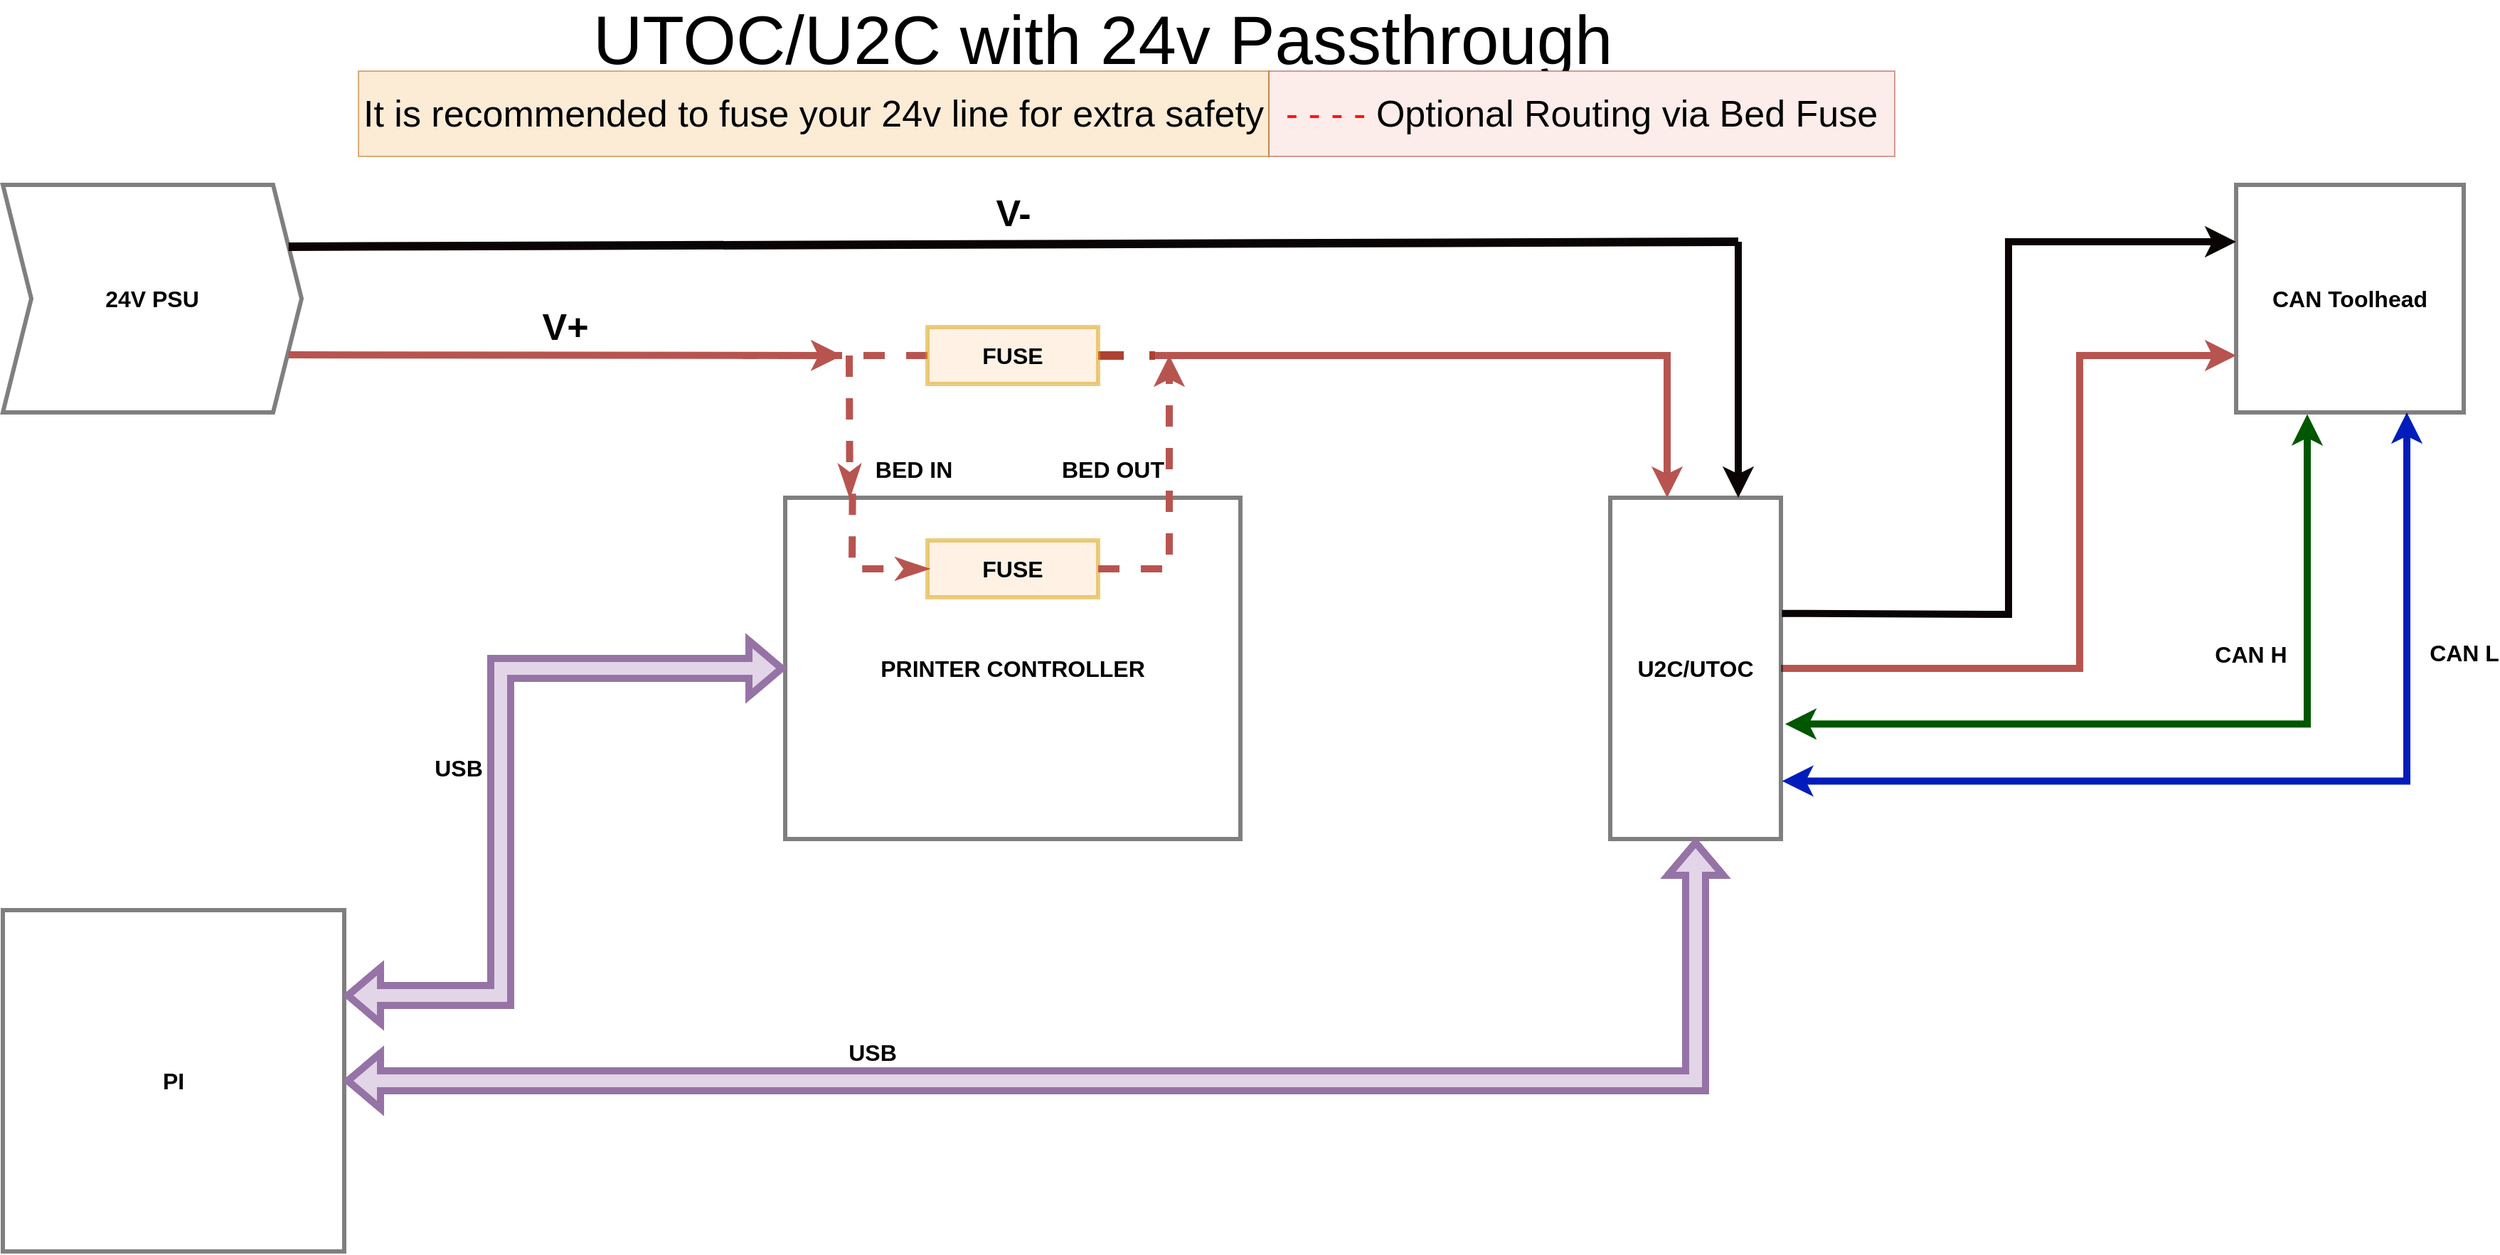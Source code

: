 <mxfile version="20.2.2" type="github"><diagram name="Page-1" id="16e2658f-23c8-b752-8be9-c03fbebb8bbe"><mxGraphModel dx="3678" dy="458" grid="1" gridSize="10" guides="1" tooltips="1" connect="1" arrows="1" fold="1" page="1" pageScale="1" pageWidth="1600" pageHeight="900" background="none" math="0" shadow="0"><root><mxCell id="0"/><mxCell id="1" parent="0"/><mxCell id="tk3jWDGdzixleCatkMts-180" style="edgeStyle=elbowEdgeStyle;rounded=0;orthogonalLoop=1;jettySize=auto;html=1;labelBackgroundColor=default;fontSize=16;fontColor=none;startArrow=none;startFill=0;endArrow=none;endFill=0;strokeColor=#b85450;strokeWidth=5;dashed=1;fillColor=#f8cecc;" edge="1" parent="1" source="tk3jWDGdzixleCatkMts-201"><mxGeometry relative="1" as="geometry"><mxPoint x="630" y="1160" as="targetPoint"/></mxGeometry></mxCell><mxCell id="tk3jWDGdzixleCatkMts-181" value="CAN L" style="edgeStyle=elbowEdgeStyle;rounded=0;orthogonalLoop=1;jettySize=auto;html=1;labelBackgroundColor=default;fontSize=16;fontColor=none;startArrow=classic;startFill=1;endArrow=classic;endFill=1;strokeColor=#001DBC;strokeWidth=5;fillColor=#0050ef;fontStyle=1;entryX=1.007;entryY=0.83;entryDx=0;entryDy=0;entryPerimeter=0;" edge="1" parent="1" source="tk3jWDGdzixleCatkMts-182" target="tk3jWDGdzixleCatkMts-192"><mxGeometry x="-0.513" y="40" relative="1" as="geometry"><mxPoint x="1800.0" y="1450" as="targetPoint"/><Array as="points"><mxPoint x="1800" y="1330"/></Array><mxPoint y="-1" as="offset"/></mxGeometry></mxCell><mxCell id="tk3jWDGdzixleCatkMts-182" value="CAN Toolhead" style="whiteSpace=wrap;html=1;aspect=fixed;rounded=0;glass=0;labelBorderColor=none;sketch=0;fontSize=16;fontColor=none;strokeColor=default;strokeWidth=3;fillColor=none;opacity=50;fontStyle=1" vertex="1" parent="1"><mxGeometry x="1680" y="1040" width="160" height="160" as="geometry"/></mxCell><mxCell id="tk3jWDGdzixleCatkMts-183" value="24V PSU" style="shape=step;perimeter=stepPerimeter;whiteSpace=wrap;html=1;fixedSize=1;rounded=0;glass=0;labelBorderColor=none;sketch=0;fontSize=16;fontColor=none;strokeColor=default;strokeWidth=3;fillColor=none;opacity=50;fontStyle=1" vertex="1" parent="1"><mxGeometry x="110" y="1040" width="210" height="160" as="geometry"/></mxCell><mxCell id="tk3jWDGdzixleCatkMts-184" value="PRINTER CONTROLLER" style="rounded=0;whiteSpace=wrap;html=1;glass=0;labelBorderColor=none;sketch=0;fontSize=16;fontColor=none;strokeColor=default;strokeWidth=3;fillColor=none;opacity=50;fontStyle=1" vertex="1" parent="1"><mxGeometry x="660" y="1260" width="320" height="240" as="geometry"/></mxCell><mxCell id="tk3jWDGdzixleCatkMts-185" style="edgeStyle=elbowEdgeStyle;rounded=0;orthogonalLoop=1;jettySize=auto;html=1;entryX=0.75;entryY=0;entryDx=0;entryDy=0;dashed=1;labelBackgroundColor=none;fontSize=16;fontColor=none;startArrow=none;startFill=0;endArrow=none;endFill=0;strokeColor=#b85450;strokeWidth=5;fillColor=#f8cecc;" edge="1" parent="1" source="tk3jWDGdzixleCatkMts-184" target="tk3jWDGdzixleCatkMts-184"><mxGeometry relative="1" as="geometry"><mxPoint x="770" y="1580" as="sourcePoint"/><Array as="points"><mxPoint x="780" y="1310"/></Array></mxGeometry></mxCell><mxCell id="tk3jWDGdzixleCatkMts-186" value="FUSE" style="rounded=0;whiteSpace=wrap;html=1;glass=0;labelBorderColor=none;sketch=0;fontSize=16;strokeColor=#d79b00;strokeWidth=3;fillColor=#ffe6cc;opacity=50;fontStyle=1" vertex="1" parent="1"><mxGeometry x="760" y="1290" width="120" height="40" as="geometry"/></mxCell><mxCell id="tk3jWDGdzixleCatkMts-187" value="BED IN" style="endArrow=classicThin;dashed=1;html=1;rounded=0;labelBackgroundColor=none;fontSize=16;fontColor=none;strokeColor=#b85450;strokeWidth=5;fillColor=#f8cecc;endFill=1;fontStyle=1;entryX=0.22;entryY=-0.005;entryDx=0;entryDy=0;entryPerimeter=0;" edge="1" parent="1"><mxGeometry x="0.623" y="45" width="50" height="50" relative="1" as="geometry"><mxPoint x="705" y="1160" as="sourcePoint"/><mxPoint x="705.4" y="1258.8" as="targetPoint"/><mxPoint as="offset"/></mxGeometry></mxCell><mxCell id="tk3jWDGdzixleCatkMts-188" value="BED OUT" style="endArrow=classic;dashed=1;html=1;rounded=0;labelBackgroundColor=none;fontSize=16;fontColor=none;strokeColor=#b85450;strokeWidth=5;exitX=1;exitY=0.5;exitDx=0;exitDy=0;fillColor=#f8cecc;endFill=1;fontStyle=1" edge="1" parent="1"><mxGeometry x="0.2" y="40" width="50" height="50" relative="1" as="geometry"><mxPoint x="880" y="1310" as="sourcePoint"/><mxPoint x="930" y="1160" as="targetPoint"/><mxPoint as="offset"/><Array as="points"><mxPoint x="930" y="1310"/></Array></mxGeometry></mxCell><mxCell id="tk3jWDGdzixleCatkMts-189" style="edgeStyle=elbowEdgeStyle;rounded=0;orthogonalLoop=1;jettySize=auto;html=1;labelBackgroundColor=none;fontSize=16;fontColor=none;startArrow=none;startFill=1;endArrow=none;endFill=0;strokeColor=#b85450;strokeWidth=5;fillColor=#f8cecc;" edge="1" parent="1"><mxGeometry relative="1" as="geometry"><mxPoint x="930" y="1160" as="targetPoint"/><Array as="points"><mxPoint x="1270" y="1360"/><mxPoint x="1290" y="1270"/><mxPoint x="1280" y="1260"/></Array><mxPoint x="930" y="1160" as="sourcePoint"/></mxGeometry></mxCell><mxCell id="tk3jWDGdzixleCatkMts-190" style="edgeStyle=elbowEdgeStyle;rounded=0;orthogonalLoop=1;jettySize=auto;html=1;labelBackgroundColor=none;fontSize=16;fontColor=none;startArrow=none;startFill=0;endArrow=classic;endFill=1;strokeColor=#b85450;strokeWidth=5;fillColor=#f8cecc;exitX=1;exitY=0.5;exitDx=0;exitDy=0;entryX=0;entryY=0.75;entryDx=0;entryDy=0;" edge="1" parent="1" source="tk3jWDGdzixleCatkMts-192" target="tk3jWDGdzixleCatkMts-182"><mxGeometry relative="1" as="geometry"><mxPoint x="1570.0" y="1160" as="targetPoint"/><Array as="points"><mxPoint x="1570" y="1160"/><mxPoint x="1570" y="1270"/></Array></mxGeometry></mxCell><mxCell id="tk3jWDGdzixleCatkMts-191" value="CAN H" style="edgeStyle=elbowEdgeStyle;rounded=0;orthogonalLoop=1;jettySize=auto;html=1;labelBackgroundColor=default;fontSize=16;fontColor=none;startArrow=classic;startFill=1;endArrow=classic;endFill=1;strokeColor=#005700;strokeWidth=5;fillColor=#008a00;fontStyle=1;exitX=1.025;exitY=0.663;exitDx=0;exitDy=0;exitPerimeter=0;entryX=0.315;entryY=1.008;entryDx=0;entryDy=0;entryPerimeter=0;" edge="1" parent="1" source="tk3jWDGdzixleCatkMts-192" target="tk3jWDGdzixleCatkMts-182"><mxGeometry x="0.422" y="40" relative="1" as="geometry"><mxPoint x="1720.0" y="1420" as="sourcePoint"/><Array as="points"><mxPoint x="1730" y="1480"/></Array><mxPoint as="offset"/><mxPoint x="1730" y="1210" as="targetPoint"/></mxGeometry></mxCell><mxCell id="tk3jWDGdzixleCatkMts-192" value="U2C/UTOC" style="rounded=0;whiteSpace=wrap;html=1;glass=0;labelBorderColor=none;sketch=0;fontSize=16;fontColor=none;strokeColor=default;strokeWidth=3;fillColor=none;opacity=50;fontStyle=1" vertex="1" parent="1"><mxGeometry x="1240" y="1260" width="120" height="240" as="geometry"/></mxCell><mxCell id="tk3jWDGdzixleCatkMts-193" value="" style="endArrow=none;html=1;rounded=0;labelBackgroundColor=none;fontSize=16;fontColor=none;strokeColor=#0A0504;strokeWidth=5;endFill=0;startArrow=classic;startFill=1;exitX=0.75;exitY=0;exitDx=0;exitDy=0;" edge="1" parent="1" source="tk3jWDGdzixleCatkMts-192"><mxGeometry width="50" height="50" relative="1" as="geometry"><mxPoint x="1330" y="1310" as="sourcePoint"/><mxPoint x="1330" y="1080" as="targetPoint"/><Array as="points"/></mxGeometry></mxCell><mxCell id="tk3jWDGdzixleCatkMts-194" value="V-" style="endArrow=none;html=1;rounded=0;labelBackgroundColor=none;fontSize=26;fontColor=none;strokeColor=#0A0504;strokeWidth=6;exitX=1;exitY=0.25;exitDx=0;exitDy=0;fontStyle=1" edge="1" parent="1" source="tk3jWDGdzixleCatkMts-183"><mxGeometry x="-0.001" y="22" width="50" height="50" relative="1" as="geometry"><mxPoint x="570" y="1200" as="sourcePoint"/><mxPoint x="1330" y="1080" as="targetPoint"/><Array as="points"/><mxPoint as="offset"/></mxGeometry></mxCell><mxCell id="tk3jWDGdzixleCatkMts-195" value="" style="endArrow=none;html=1;rounded=0;labelBackgroundColor=none;fontSize=16;fontColor=none;strokeColor=#0A0504;strokeWidth=5;entryX=1.006;entryY=0.339;entryDx=0;entryDy=0;entryPerimeter=0;endFill=0;startArrow=classic;startFill=1;exitX=0;exitY=0.25;exitDx=0;exitDy=0;" edge="1" parent="1" source="tk3jWDGdzixleCatkMts-182" target="tk3jWDGdzixleCatkMts-192"><mxGeometry width="50" height="50" relative="1" as="geometry"><mxPoint x="1520" y="1080" as="sourcePoint"/><mxPoint x="700" y="1150" as="targetPoint"/><Array as="points"><mxPoint x="1520" y="1080"/><mxPoint x="1520" y="1342"/></Array></mxGeometry></mxCell><mxCell id="tk3jWDGdzixleCatkMts-196" value="PI" style="rounded=0;whiteSpace=wrap;html=1;glass=0;labelBorderColor=none;sketch=0;fontSize=16;fontColor=none;strokeColor=default;strokeWidth=3;fillColor=none;opacity=50;fontStyle=1" vertex="1" parent="1"><mxGeometry x="110" y="1550" width="240" height="240" as="geometry"/></mxCell><mxCell id="tk3jWDGdzixleCatkMts-197" value="USB" style="shape=flexArrow;endArrow=classic;startArrow=classic;html=1;rounded=0;labelBackgroundColor=default;fontSize=16;fontColor=none;strokeColor=#9673a6;strokeWidth=5;entryX=0;entryY=0.5;entryDx=0;entryDy=0;exitX=1;exitY=0.25;exitDx=0;exitDy=0;fillColor=#e1d5e7;fontStyle=1" edge="1" parent="1" source="tk3jWDGdzixleCatkMts-196" target="tk3jWDGdzixleCatkMts-184"><mxGeometry y="30" width="100" height="100" relative="1" as="geometry"><mxPoint x="340" y="1780" as="sourcePoint"/><mxPoint x="440" y="1680" as="targetPoint"/><mxPoint as="offset"/><Array as="points"><mxPoint x="460" y="1610"/><mxPoint x="460" y="1380"/></Array></mxGeometry></mxCell><mxCell id="tk3jWDGdzixleCatkMts-198" value="V+" style="endArrow=none;html=1;rounded=0;labelBackgroundColor=default;fontSize=26;fontColor=none;strokeColor=#b85450;strokeWidth=5;fillColor=#f8cecc;entryX=1;entryY=0.75;entryDx=0;entryDy=0;endFill=0;startArrow=classic;startFill=1;fontStyle=1" edge="1" parent="1"><mxGeometry x="0.003" y="-20" width="50" height="50" relative="1" as="geometry"><mxPoint x="700" y="1160" as="sourcePoint"/><mxPoint x="310.87" y="1159.522" as="targetPoint"/><mxPoint as="offset"/></mxGeometry></mxCell><mxCell id="tk3jWDGdzixleCatkMts-199" value="USB" style="shape=flexArrow;endArrow=classic;startArrow=classic;html=1;rounded=0;labelBackgroundColor=default;fontSize=16;fontColor=none;strokeColor=#9673a6;strokeWidth=5;entryX=1;entryY=0.5;entryDx=0;entryDy=0;exitX=0.5;exitY=1;exitDx=0;exitDy=0;fillColor=#e1d5e7;fontStyle=1" edge="1" parent="1" source="tk3jWDGdzixleCatkMts-192" target="tk3jWDGdzixleCatkMts-196"><mxGeometry x="0.339" y="-20" width="100" height="100" relative="1" as="geometry"><mxPoint x="-150" y="1610" as="sourcePoint"/><mxPoint x="-50" y="1510" as="targetPoint"/><Array as="points"><mxPoint x="1300" y="1670"/></Array><mxPoint x="1" as="offset"/></mxGeometry></mxCell><mxCell id="tk3jWDGdzixleCatkMts-200" value="" style="endArrow=classicThin;dashed=1;html=1;rounded=0;labelBackgroundColor=none;fontSize=16;fontColor=none;strokeColor=#b85450;strokeWidth=5;fillColor=#f8cecc;endFill=1;fontStyle=1;entryX=0;entryY=0.5;entryDx=0;entryDy=0;exitX=0.226;exitY=-0.012;exitDx=0;exitDy=0;exitPerimeter=0;" edge="1" parent="1" target="tk3jWDGdzixleCatkMts-186"><mxGeometry x="0.748" y="-40" width="50" height="50" relative="1" as="geometry"><mxPoint x="707.32" y="1257.12" as="sourcePoint"/><mxPoint x="735" y="1310" as="targetPoint"/><mxPoint as="offset"/><Array as="points"><mxPoint x="707" y="1310"/></Array></mxGeometry></mxCell><mxCell id="tk3jWDGdzixleCatkMts-207" style="edgeStyle=elbowEdgeStyle;rounded=0;orthogonalLoop=1;jettySize=auto;html=1;labelBackgroundColor=default;fontSize=26;fontColor=#FF1414;startArrow=none;startFill=0;endArrow=none;endFill=0;strokeColor=#ae4132;strokeWidth=6;fillColor=#fad9d5;dashed=1;" edge="1" parent="1" source="tk3jWDGdzixleCatkMts-201"><mxGeometry relative="1" as="geometry"><mxPoint x="920" y="1160" as="targetPoint"/></mxGeometry></mxCell><mxCell id="tk3jWDGdzixleCatkMts-201" value="FUSE" style="rounded=0;whiteSpace=wrap;html=1;glass=0;labelBorderColor=none;sketch=0;fontSize=16;strokeColor=#d79b00;strokeWidth=3;fillColor=#ffe6cc;opacity=50;fontStyle=1" vertex="1" parent="1"><mxGeometry x="760" y="1140" width="120" height="40" as="geometry"/></mxCell><mxCell id="tk3jWDGdzixleCatkMts-202" value="" style="edgeStyle=elbowEdgeStyle;rounded=0;orthogonalLoop=1;jettySize=auto;html=1;labelBackgroundColor=none;fontSize=16;fontColor=none;startArrow=classic;startFill=1;endArrow=none;endFill=0;strokeColor=#b85450;strokeWidth=5;fillColor=#f8cecc;" edge="1" parent="1" source="tk3jWDGdzixleCatkMts-192"><mxGeometry relative="1" as="geometry"><mxPoint x="920" y="1160" as="targetPoint"/><Array as="points"><mxPoint x="1280" y="1370"/></Array><mxPoint x="1280" y="1260" as="sourcePoint"/></mxGeometry></mxCell><mxCell id="tk3jWDGdzixleCatkMts-205" value="UTOC/U2C with 24v Passthrough" style="text;html=1;strokeColor=none;fillColor=none;spacing=5;spacingTop=-20;whiteSpace=wrap;overflow=hidden;rounded=0;glass=0;labelBorderColor=none;sketch=0;fontSize=48;fontColor=none;opacity=50;" vertex="1" parent="1"><mxGeometry x="520" y="920" width="750" height="40" as="geometry"/></mxCell><mxCell id="tk3jWDGdzixleCatkMts-206" value="&lt;font color=&quot;#FF1414&quot;&gt;- - - - &lt;/font&gt;Optional Routing via Bed Fuse" style="text;html=1;strokeColor=#ae4132;fillColor=#fad9d5;align=center;verticalAlign=middle;whiteSpace=wrap;rounded=0;glass=0;labelBorderColor=none;sketch=0;fontSize=26;opacity=50;fontStyle=0" vertex="1" parent="1"><mxGeometry x="1000" y="960" width="440" height="60" as="geometry"/></mxCell><mxCell id="tk3jWDGdzixleCatkMts-208" value="It is recommended to fuse your 24v line for extra safety" style="text;html=1;strokeColor=#b46504;fillColor=#fad7ac;align=center;verticalAlign=middle;whiteSpace=wrap;rounded=0;glass=0;labelBorderColor=none;sketch=0;fontSize=26;opacity=50;" vertex="1" parent="1"><mxGeometry x="360" y="960" width="640" height="60" as="geometry"/></mxCell></root></mxGraphModel></diagram></mxfile>